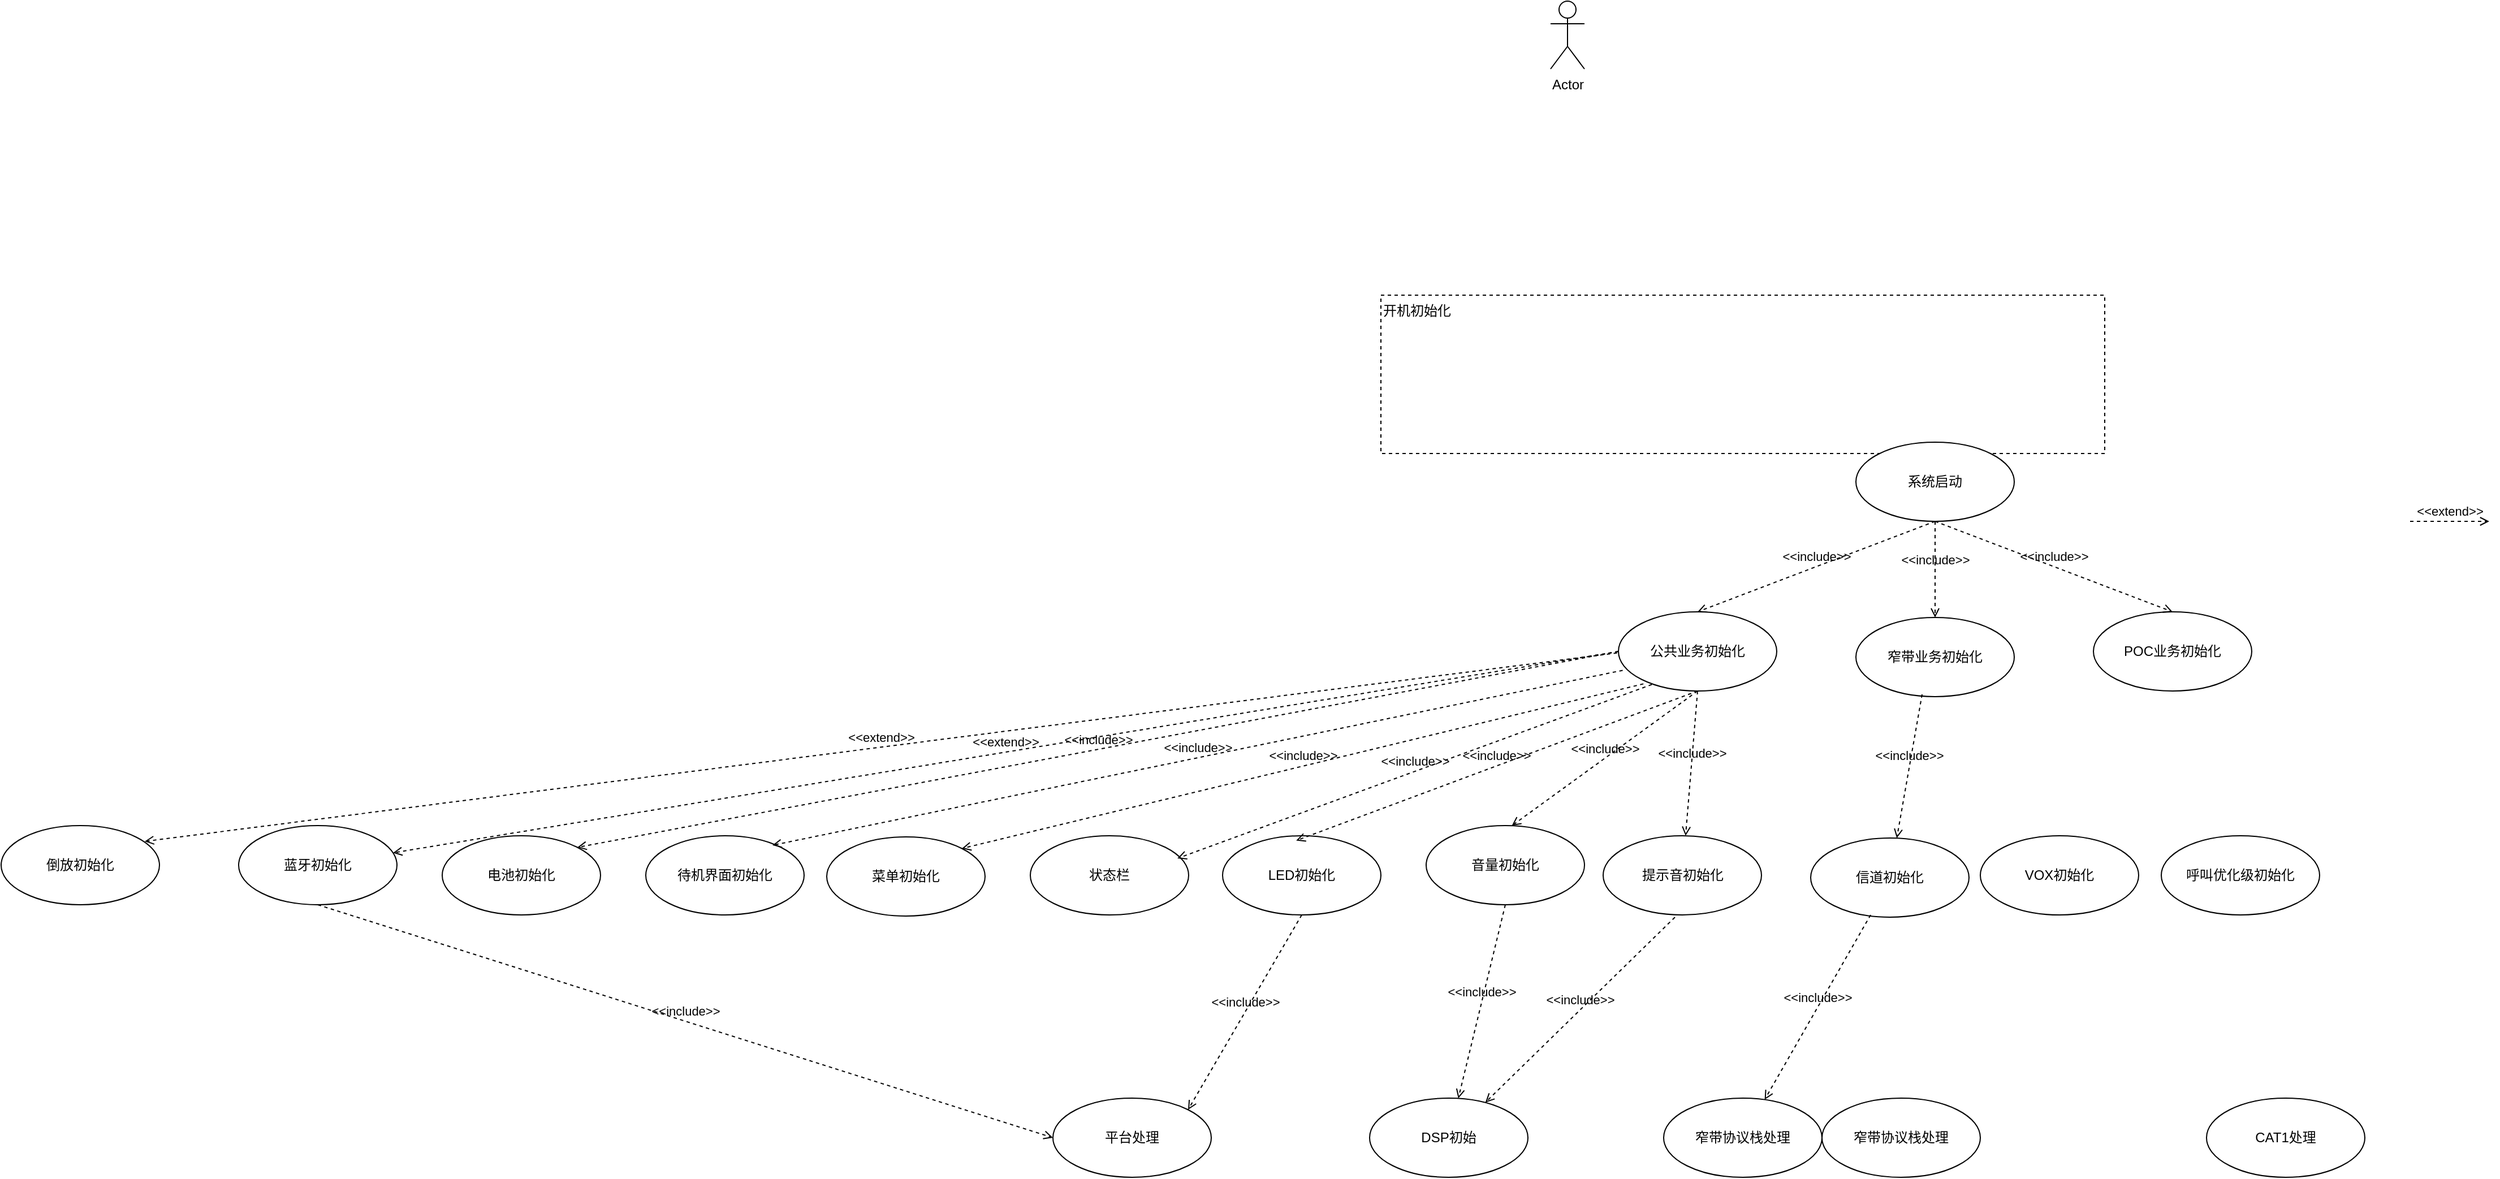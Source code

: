 <mxfile version="25.0.1" pages="2">
  <diagram name="用例图" id="929967ad-93f9-6ef4-fab6-5d389245f69c">
    <mxGraphModel dx="2948.5" dy="622" grid="1" gridSize="10" guides="1" tooltips="1" connect="1" arrows="1" fold="1" page="1" pageScale="1.5" pageWidth="1169" pageHeight="826" background="none" math="0" shadow="0">
      <root>
        <mxCell id="0" style=";html=1;" />
        <mxCell id="1" style=";html=1;" parent="0" />
        <mxCell id="0zPS17KgJWWsVTxHjcvX-3" value="Actor" style="shape=umlActor;verticalLabelPosition=bottom;verticalAlign=top;html=1;" vertex="1" parent="1">
          <mxGeometry x="690" y="40" width="30" height="60" as="geometry" />
        </mxCell>
        <mxCell id="0zPS17KgJWWsVTxHjcvX-24" value="开机初始化" style="rounded=0;whiteSpace=wrap;html=1;dashed=1;align=left;verticalAlign=top;" vertex="1" parent="1">
          <mxGeometry x="540" y="300" width="640" height="140" as="geometry" />
        </mxCell>
        <mxCell id="0zPS17KgJWWsVTxHjcvX-7" value="&amp;lt;&amp;lt;include&amp;gt;&amp;gt;" style="html=1;verticalAlign=bottom;labelBackgroundColor=none;endArrow=open;endFill=0;dashed=1;rounded=0;exitX=0.5;exitY=1;exitDx=0;exitDy=0;entryX=0.5;entryY=0;entryDx=0;entryDy=0;" edge="1" parent="1" source="0zPS17KgJWWsVTxHjcvX-14" target="0zPS17KgJWWsVTxHjcvX-17">
          <mxGeometry width="160" relative="1" as="geometry">
            <mxPoint x="1000" y="550" as="sourcePoint" />
            <mxPoint x="1160" y="550" as="targetPoint" />
          </mxGeometry>
        </mxCell>
        <mxCell id="0zPS17KgJWWsVTxHjcvX-8" value="&amp;lt;&amp;lt;extend&amp;gt;&amp;gt;" style="html=1;verticalAlign=bottom;labelBackgroundColor=none;endArrow=open;endFill=0;dashed=1;rounded=0;" edge="1" parent="1">
          <mxGeometry width="160" relative="1" as="geometry">
            <mxPoint x="1450" y="500" as="sourcePoint" />
            <mxPoint x="1520" y="500" as="targetPoint" />
          </mxGeometry>
        </mxCell>
        <mxCell id="0zPS17KgJWWsVTxHjcvX-14" value="系统启动" style="ellipse;whiteSpace=wrap;html=1;" vertex="1" parent="1">
          <mxGeometry x="960" y="430" width="140" height="70" as="geometry" />
        </mxCell>
        <mxCell id="0zPS17KgJWWsVTxHjcvX-17" value="公共业务初始化" style="ellipse;whiteSpace=wrap;html=1;" vertex="1" parent="1">
          <mxGeometry x="750" y="580" width="140" height="70" as="geometry" />
        </mxCell>
        <mxCell id="0zPS17KgJWWsVTxHjcvX-18" value="POC业务初始化" style="ellipse;whiteSpace=wrap;html=1;" vertex="1" parent="1">
          <mxGeometry x="1170" y="580" width="140" height="70" as="geometry" />
        </mxCell>
        <mxCell id="0zPS17KgJWWsVTxHjcvX-19" value="&amp;lt;&amp;lt;include&amp;gt;&amp;gt;" style="html=1;verticalAlign=bottom;labelBackgroundColor=none;endArrow=open;endFill=0;dashed=1;rounded=0;exitX=0.5;exitY=1;exitDx=0;exitDy=0;entryX=0.5;entryY=0;entryDx=0;entryDy=0;" edge="1" parent="1" source="0zPS17KgJWWsVTxHjcvX-14" target="0zPS17KgJWWsVTxHjcvX-18">
          <mxGeometry width="160" relative="1" as="geometry">
            <mxPoint x="980" y="520" as="sourcePoint" />
            <mxPoint x="880" y="590" as="targetPoint" />
          </mxGeometry>
        </mxCell>
        <mxCell id="0zPS17KgJWWsVTxHjcvX-20" value="窄带业务初始化" style="ellipse;whiteSpace=wrap;html=1;" vertex="1" parent="1">
          <mxGeometry x="960" y="585" width="140" height="70" as="geometry" />
        </mxCell>
        <mxCell id="0zPS17KgJWWsVTxHjcvX-21" value="&amp;lt;&amp;lt;include&amp;gt;&amp;gt;" style="html=1;verticalAlign=bottom;labelBackgroundColor=none;endArrow=open;endFill=0;dashed=1;rounded=0;exitX=0.5;exitY=1;exitDx=0;exitDy=0;entryX=0.5;entryY=0;entryDx=0;entryDy=0;" edge="1" parent="1" source="0zPS17KgJWWsVTxHjcvX-14" target="0zPS17KgJWWsVTxHjcvX-20">
          <mxGeometry width="160" relative="1" as="geometry">
            <mxPoint x="1040" y="510" as="sourcePoint" />
            <mxPoint x="1250" y="590" as="targetPoint" />
          </mxGeometry>
        </mxCell>
        <mxCell id="0zPS17KgJWWsVTxHjcvX-25" value="菜单初始化" style="ellipse;whiteSpace=wrap;html=1;" vertex="1" parent="1">
          <mxGeometry x="50" y="779" width="140" height="70" as="geometry" />
        </mxCell>
        <mxCell id="0zPS17KgJWWsVTxHjcvX-26" value="音量初始化" style="ellipse;whiteSpace=wrap;html=1;" vertex="1" parent="1">
          <mxGeometry x="580" y="769" width="140" height="70" as="geometry" />
        </mxCell>
        <mxCell id="0zPS17KgJWWsVTxHjcvX-27" value="LED初始化" style="ellipse;whiteSpace=wrap;html=1;" vertex="1" parent="1">
          <mxGeometry x="400" y="778" width="140" height="70" as="geometry" />
        </mxCell>
        <mxCell id="0zPS17KgJWWsVTxHjcvX-28" value="电池初始化" style="ellipse;whiteSpace=wrap;html=1;" vertex="1" parent="1">
          <mxGeometry x="-290" y="778" width="140" height="70" as="geometry" />
        </mxCell>
        <mxCell id="0zPS17KgJWWsVTxHjcvX-29" value="待机界面初始化" style="ellipse;whiteSpace=wrap;html=1;" vertex="1" parent="1">
          <mxGeometry x="-110" y="778" width="140" height="70" as="geometry" />
        </mxCell>
        <mxCell id="0zPS17KgJWWsVTxHjcvX-30" value="蓝牙初始化" style="ellipse;whiteSpace=wrap;html=1;" vertex="1" parent="1">
          <mxGeometry x="-470" y="769" width="140" height="70" as="geometry" />
        </mxCell>
        <mxCell id="0zPS17KgJWWsVTxHjcvX-31" value="状态栏" style="ellipse;whiteSpace=wrap;html=1;" vertex="1" parent="1">
          <mxGeometry x="230" y="778" width="140" height="70" as="geometry" />
        </mxCell>
        <mxCell id="0zPS17KgJWWsVTxHjcvX-32" value="&amp;lt;&amp;lt;include&amp;gt;&amp;gt;" style="html=1;verticalAlign=bottom;labelBackgroundColor=none;endArrow=open;endFill=0;dashed=1;rounded=0;exitX=0.5;exitY=1;exitDx=0;exitDy=0;entryX=0.465;entryY=0.061;entryDx=0;entryDy=0;entryPerimeter=0;" edge="1" parent="1" source="0zPS17KgJWWsVTxHjcvX-17" target="0zPS17KgJWWsVTxHjcvX-27">
          <mxGeometry width="160" relative="1" as="geometry">
            <mxPoint x="1030" y="770" as="sourcePoint" />
            <mxPoint x="820" y="850" as="targetPoint" />
          </mxGeometry>
        </mxCell>
        <mxCell id="0zPS17KgJWWsVTxHjcvX-33" value="&amp;lt;&amp;lt;include&amp;gt;&amp;gt;" style="html=1;verticalAlign=bottom;labelBackgroundColor=none;endArrow=open;endFill=0;dashed=1;rounded=0;exitX=0.5;exitY=1;exitDx=0;exitDy=0;entryX=0.541;entryY=0.002;entryDx=0;entryDy=0;entryPerimeter=0;" edge="1" parent="1" source="0zPS17KgJWWsVTxHjcvX-17" target="0zPS17KgJWWsVTxHjcvX-26">
          <mxGeometry width="160" relative="1" as="geometry">
            <mxPoint x="830" y="660" as="sourcePoint" />
            <mxPoint x="835" y="724" as="targetPoint" />
          </mxGeometry>
        </mxCell>
        <mxCell id="0zPS17KgJWWsVTxHjcvX-34" value="&amp;lt;&amp;lt;include&amp;gt;&amp;gt;" style="html=1;verticalAlign=bottom;labelBackgroundColor=none;endArrow=open;endFill=0;dashed=1;rounded=0;entryX=1;entryY=0;entryDx=0;entryDy=0;exitX=0.158;exitY=0.91;exitDx=0;exitDy=0;exitPerimeter=0;" edge="1" parent="1" source="0zPS17KgJWWsVTxHjcvX-17" target="0zPS17KgJWWsVTxHjcvX-25">
          <mxGeometry width="160" relative="1" as="geometry">
            <mxPoint x="704" y="595" as="sourcePoint" />
            <mxPoint x="550" y="655" as="targetPoint" />
          </mxGeometry>
        </mxCell>
        <mxCell id="0zPS17KgJWWsVTxHjcvX-35" value="&amp;lt;&amp;lt;include&amp;gt;&amp;gt;" style="html=1;verticalAlign=bottom;labelBackgroundColor=none;endArrow=open;endFill=0;dashed=1;rounded=0;entryX=0.929;entryY=0.286;entryDx=0;entryDy=0;exitX=0.211;exitY=0.918;exitDx=0;exitDy=0;exitPerimeter=0;entryPerimeter=0;" edge="1" parent="1" source="0zPS17KgJWWsVTxHjcvX-17" target="0zPS17KgJWWsVTxHjcvX-31">
          <mxGeometry width="160" relative="1" as="geometry">
            <mxPoint x="773" y="646" as="sourcePoint" />
            <mxPoint x="540" y="730" as="targetPoint" />
          </mxGeometry>
        </mxCell>
        <mxCell id="0zPS17KgJWWsVTxHjcvX-36" value="&amp;lt;&amp;lt;include&amp;gt;&amp;gt;" style="html=1;verticalAlign=bottom;labelBackgroundColor=none;endArrow=open;endFill=0;dashed=1;rounded=0;entryX=0.8;entryY=0.12;entryDx=0;entryDy=0;entryPerimeter=0;exitX=0.027;exitY=0.739;exitDx=0;exitDy=0;exitPerimeter=0;" edge="1" parent="1" source="0zPS17KgJWWsVTxHjcvX-17" target="0zPS17KgJWWsVTxHjcvX-29">
          <mxGeometry width="160" relative="1" as="geometry">
            <mxPoint x="766" y="639" as="sourcePoint" />
            <mxPoint x="360" y="730" as="targetPoint" />
          </mxGeometry>
        </mxCell>
        <mxCell id="0zPS17KgJWWsVTxHjcvX-37" value="&amp;lt;&amp;lt;include&amp;gt;&amp;gt;" style="html=1;verticalAlign=bottom;labelBackgroundColor=none;endArrow=open;endFill=0;dashed=1;rounded=0;entryX=1;entryY=0;entryDx=0;entryDy=0;exitX=0;exitY=0.5;exitDx=0;exitDy=0;" edge="1" parent="1" source="0zPS17KgJWWsVTxHjcvX-17" target="0zPS17KgJWWsVTxHjcvX-28">
          <mxGeometry width="160" relative="1" as="geometry">
            <mxPoint x="750" y="624" as="sourcePoint" />
            <mxPoint x="188" y="710" as="targetPoint" />
          </mxGeometry>
        </mxCell>
        <mxCell id="0zPS17KgJWWsVTxHjcvX-39" value="信道初始化" style="ellipse;whiteSpace=wrap;html=1;" vertex="1" parent="1">
          <mxGeometry x="920" y="780" width="140" height="70" as="geometry" />
        </mxCell>
        <mxCell id="0zPS17KgJWWsVTxHjcvX-40" value="&amp;lt;&amp;lt;include&amp;gt;&amp;gt;" style="html=1;verticalAlign=bottom;labelBackgroundColor=none;endArrow=open;endFill=0;dashed=1;rounded=0;exitX=0.418;exitY=0.971;exitDx=0;exitDy=0;exitPerimeter=0;" edge="1" parent="1" source="0zPS17KgJWWsVTxHjcvX-20" target="0zPS17KgJWWsVTxHjcvX-39">
          <mxGeometry width="160" relative="1" as="geometry">
            <mxPoint x="830" y="660" as="sourcePoint" />
            <mxPoint x="825" y="794" as="targetPoint" />
          </mxGeometry>
        </mxCell>
        <mxCell id="0zPS17KgJWWsVTxHjcvX-41" value="VOX初始化" style="ellipse;whiteSpace=wrap;html=1;" vertex="1" parent="1">
          <mxGeometry x="1070" y="778" width="140" height="70" as="geometry" />
        </mxCell>
        <mxCell id="0zPS17KgJWWsVTxHjcvX-42" value="DSP初始" style="ellipse;whiteSpace=wrap;html=1;" vertex="1" parent="1">
          <mxGeometry x="530" y="1010" width="140" height="70" as="geometry" />
        </mxCell>
        <mxCell id="0zPS17KgJWWsVTxHjcvX-43" value="&amp;lt;&amp;lt;extend&amp;gt;&amp;gt;" style="html=1;verticalAlign=bottom;labelBackgroundColor=none;endArrow=open;endFill=0;dashed=1;rounded=0;exitX=0;exitY=0.5;exitDx=0;exitDy=0;" edge="1" parent="1" source="0zPS17KgJWWsVTxHjcvX-17" target="0zPS17KgJWWsVTxHjcvX-30">
          <mxGeometry width="160" relative="1" as="geometry">
            <mxPoint x="330" y="900" as="sourcePoint" />
            <mxPoint x="490" y="900" as="targetPoint" />
          </mxGeometry>
        </mxCell>
        <mxCell id="0zPS17KgJWWsVTxHjcvX-44" value="平台处理" style="ellipse;whiteSpace=wrap;html=1;" vertex="1" parent="1">
          <mxGeometry x="250" y="1010" width="140" height="70" as="geometry" />
        </mxCell>
        <mxCell id="0zPS17KgJWWsVTxHjcvX-45" value="窄带协议栈处理" style="ellipse;whiteSpace=wrap;html=1;" vertex="1" parent="1">
          <mxGeometry x="790" y="1010" width="140" height="70" as="geometry" />
        </mxCell>
        <mxCell id="0zPS17KgJWWsVTxHjcvX-46" value="提示音初始化" style="ellipse;whiteSpace=wrap;html=1;" vertex="1" parent="1">
          <mxGeometry x="736.5" y="778" width="140" height="70" as="geometry" />
        </mxCell>
        <mxCell id="0zPS17KgJWWsVTxHjcvX-47" value="&amp;lt;&amp;lt;include&amp;gt;&amp;gt;" style="html=1;verticalAlign=bottom;labelBackgroundColor=none;endArrow=open;endFill=0;dashed=1;rounded=0;" edge="1" parent="1" target="0zPS17KgJWWsVTxHjcvX-46">
          <mxGeometry width="160" relative="1" as="geometry">
            <mxPoint x="820" y="650" as="sourcePoint" />
            <mxPoint x="655" y="793" as="targetPoint" />
          </mxGeometry>
        </mxCell>
        <mxCell id="0zPS17KgJWWsVTxHjcvX-48" value="&amp;lt;&amp;lt;include&amp;gt;&amp;gt;" style="html=1;verticalAlign=bottom;labelBackgroundColor=none;endArrow=open;endFill=0;dashed=1;rounded=0;exitX=0.5;exitY=1;exitDx=0;exitDy=0;entryX=0;entryY=0.5;entryDx=0;entryDy=0;" edge="1" parent="1" source="0zPS17KgJWWsVTxHjcvX-30" target="0zPS17KgJWWsVTxHjcvX-44">
          <mxGeometry width="160" relative="1" as="geometry">
            <mxPoint x="41" y="920" as="sourcePoint" />
            <mxPoint x="30" y="1048" as="targetPoint" />
          </mxGeometry>
        </mxCell>
        <mxCell id="0zPS17KgJWWsVTxHjcvX-49" value="&amp;lt;&amp;lt;include&amp;gt;&amp;gt;" style="html=1;verticalAlign=bottom;labelBackgroundColor=none;endArrow=open;endFill=0;dashed=1;rounded=0;exitX=0.5;exitY=1;exitDx=0;exitDy=0;" edge="1" parent="1" source="0zPS17KgJWWsVTxHjcvX-26" target="0zPS17KgJWWsVTxHjcvX-42">
          <mxGeometry width="160" relative="1" as="geometry">
            <mxPoint x="-365" y="960" as="sourcePoint" />
            <mxPoint x="285" y="1166" as="targetPoint" />
          </mxGeometry>
        </mxCell>
        <mxCell id="0zPS17KgJWWsVTxHjcvX-50" value="CAT1处理" style="ellipse;whiteSpace=wrap;html=1;" vertex="1" parent="1">
          <mxGeometry x="1270" y="1010" width="140" height="70" as="geometry" />
        </mxCell>
        <mxCell id="0zPS17KgJWWsVTxHjcvX-51" value="&amp;lt;&amp;lt;include&amp;gt;&amp;gt;" style="html=1;verticalAlign=bottom;labelBackgroundColor=none;endArrow=open;endFill=0;dashed=1;rounded=0;exitX=0.5;exitY=1;exitDx=0;exitDy=0;entryX=1;entryY=0;entryDx=0;entryDy=0;" edge="1" parent="1" source="0zPS17KgJWWsVTxHjcvX-27" target="0zPS17KgJWWsVTxHjcvX-44">
          <mxGeometry width="160" relative="1" as="geometry">
            <mxPoint x="659.5" y="849" as="sourcePoint" />
            <mxPoint x="750.5" y="1012" as="targetPoint" />
          </mxGeometry>
        </mxCell>
        <mxCell id="0zPS17KgJWWsVTxHjcvX-52" value="&amp;lt;&amp;lt;include&amp;gt;&amp;gt;" style="html=1;verticalAlign=bottom;labelBackgroundColor=none;endArrow=open;endFill=0;dashed=1;rounded=0;entryX=0.731;entryY=0.055;entryDx=0;entryDy=0;entryPerimeter=0;" edge="1" parent="1" target="0zPS17KgJWWsVTxHjcvX-42">
          <mxGeometry width="160" relative="1" as="geometry">
            <mxPoint x="800" y="850" as="sourcePoint" />
            <mxPoint x="618" y="1020" as="targetPoint" />
          </mxGeometry>
        </mxCell>
        <mxCell id="0zPS17KgJWWsVTxHjcvX-53" value="&amp;lt;&amp;lt;include&amp;gt;&amp;gt;" style="html=1;verticalAlign=bottom;labelBackgroundColor=none;endArrow=open;endFill=0;dashed=1;rounded=0;exitX=0.418;exitY=0.971;exitDx=0;exitDy=0;exitPerimeter=0;" edge="1" parent="1" target="0zPS17KgJWWsVTxHjcvX-45">
          <mxGeometry width="160" relative="1" as="geometry">
            <mxPoint x="973" y="848" as="sourcePoint" />
            <mxPoint x="950" y="975" as="targetPoint" />
          </mxGeometry>
        </mxCell>
        <mxCell id="0zPS17KgJWWsVTxHjcvX-55" value="倒放初始化" style="ellipse;whiteSpace=wrap;html=1;" vertex="1" parent="1">
          <mxGeometry x="-680" y="769" width="140" height="70" as="geometry" />
        </mxCell>
        <mxCell id="0zPS17KgJWWsVTxHjcvX-56" value="&amp;lt;&amp;lt;extend&amp;gt;&amp;gt;" style="html=1;verticalAlign=bottom;labelBackgroundColor=none;endArrow=open;endFill=0;dashed=1;rounded=0;exitX=-0.009;exitY=0.519;exitDx=0;exitDy=0;exitPerimeter=0;entryX=0.907;entryY=0.2;entryDx=0;entryDy=0;entryPerimeter=0;" edge="1" parent="1" source="0zPS17KgJWWsVTxHjcvX-17" target="0zPS17KgJWWsVTxHjcvX-55">
          <mxGeometry width="160" relative="1" as="geometry">
            <mxPoint x="740" y="610" as="sourcePoint" />
            <mxPoint x="-480" y="738" as="targetPoint" />
          </mxGeometry>
        </mxCell>
        <mxCell id="0zPS17KgJWWsVTxHjcvX-57" value="窄带协议栈处理" style="ellipse;whiteSpace=wrap;html=1;" vertex="1" parent="1">
          <mxGeometry x="930" y="1010" width="140" height="70" as="geometry" />
        </mxCell>
        <mxCell id="0zPS17KgJWWsVTxHjcvX-58" value="呼叫优化级初始化" style="ellipse;whiteSpace=wrap;html=1;" vertex="1" parent="1">
          <mxGeometry x="1230" y="778" width="140" height="70" as="geometry" />
        </mxCell>
      </root>
    </mxGraphModel>
  </diagram>
  <diagram id="QEVYy0m31wrEWL2-UOUL" name="时序图">
    <mxGraphModel dx="1434" dy="746" grid="1" gridSize="10" guides="1" tooltips="1" connect="1" arrows="1" fold="1" page="1" pageScale="1" pageWidth="1169" pageHeight="827" math="0" shadow="0">
      <root>
        <mxCell id="0" />
        <mxCell id="1" parent="0" />
      </root>
    </mxGraphModel>
  </diagram>
</mxfile>
